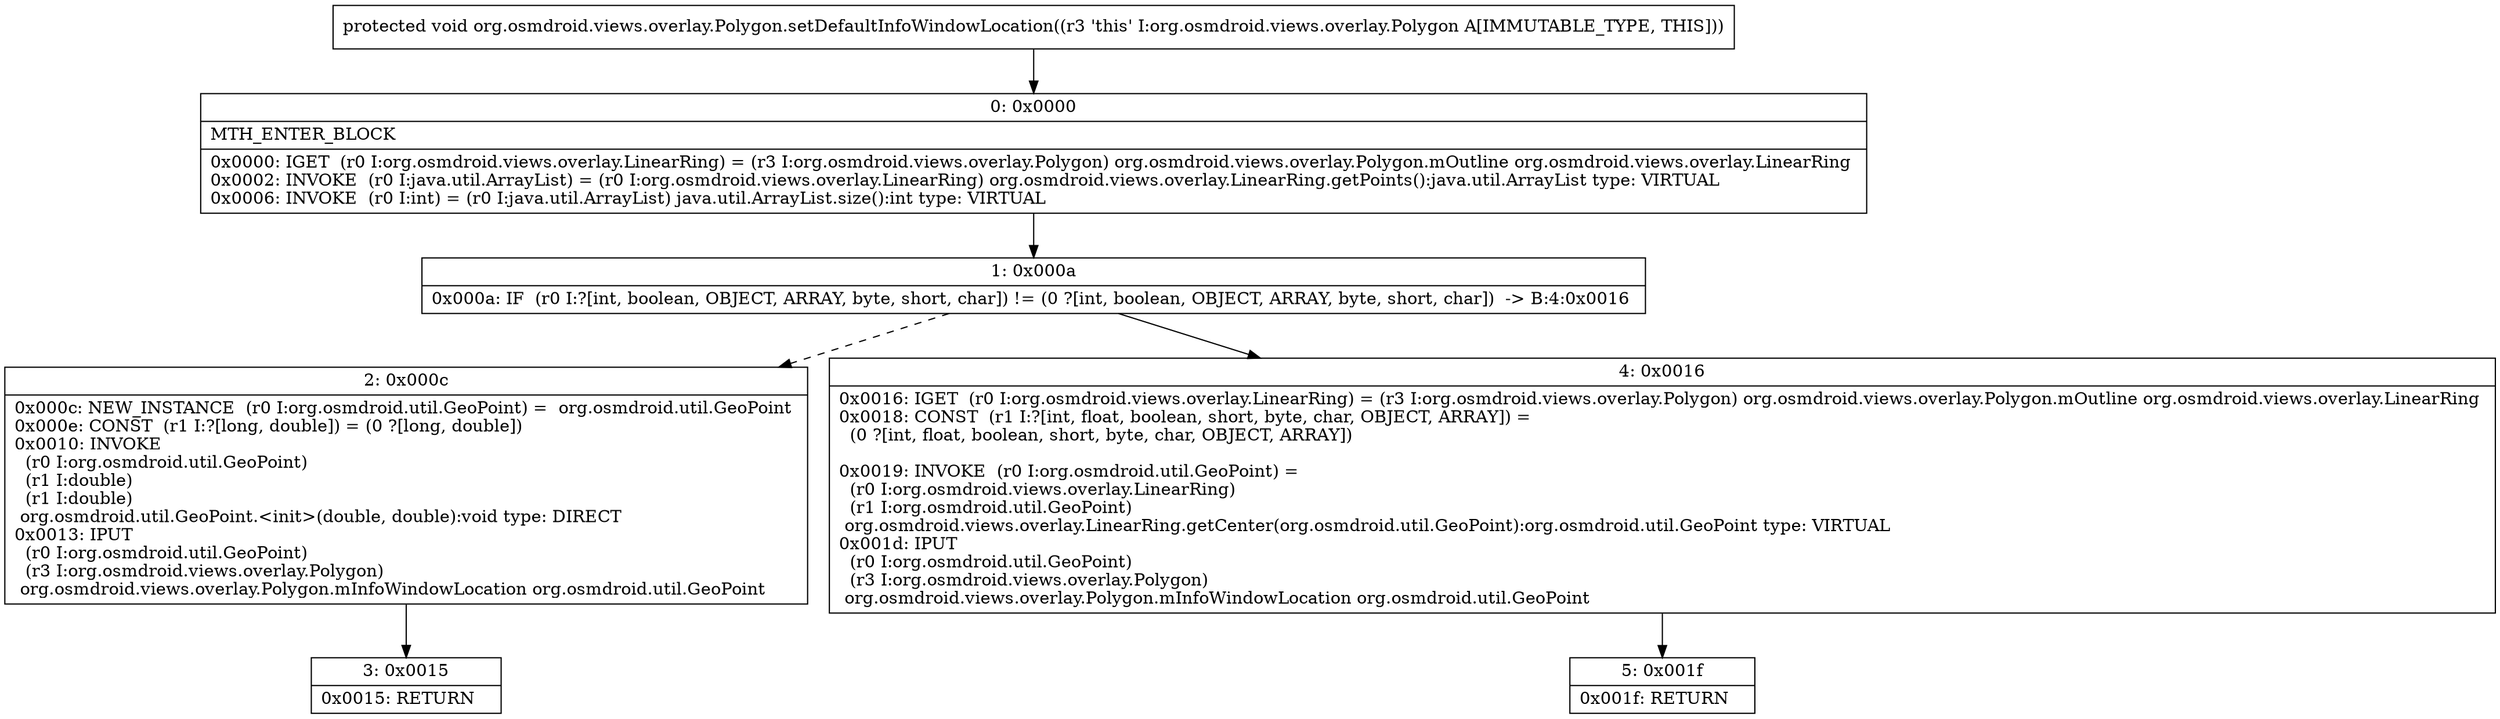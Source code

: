 digraph "CFG fororg.osmdroid.views.overlay.Polygon.setDefaultInfoWindowLocation()V" {
Node_0 [shape=record,label="{0\:\ 0x0000|MTH_ENTER_BLOCK\l|0x0000: IGET  (r0 I:org.osmdroid.views.overlay.LinearRing) = (r3 I:org.osmdroid.views.overlay.Polygon) org.osmdroid.views.overlay.Polygon.mOutline org.osmdroid.views.overlay.LinearRing \l0x0002: INVOKE  (r0 I:java.util.ArrayList) = (r0 I:org.osmdroid.views.overlay.LinearRing) org.osmdroid.views.overlay.LinearRing.getPoints():java.util.ArrayList type: VIRTUAL \l0x0006: INVOKE  (r0 I:int) = (r0 I:java.util.ArrayList) java.util.ArrayList.size():int type: VIRTUAL \l}"];
Node_1 [shape=record,label="{1\:\ 0x000a|0x000a: IF  (r0 I:?[int, boolean, OBJECT, ARRAY, byte, short, char]) != (0 ?[int, boolean, OBJECT, ARRAY, byte, short, char])  \-\> B:4:0x0016 \l}"];
Node_2 [shape=record,label="{2\:\ 0x000c|0x000c: NEW_INSTANCE  (r0 I:org.osmdroid.util.GeoPoint) =  org.osmdroid.util.GeoPoint \l0x000e: CONST  (r1 I:?[long, double]) = (0 ?[long, double]) \l0x0010: INVOKE  \l  (r0 I:org.osmdroid.util.GeoPoint)\l  (r1 I:double)\l  (r1 I:double)\l org.osmdroid.util.GeoPoint.\<init\>(double, double):void type: DIRECT \l0x0013: IPUT  \l  (r0 I:org.osmdroid.util.GeoPoint)\l  (r3 I:org.osmdroid.views.overlay.Polygon)\l org.osmdroid.views.overlay.Polygon.mInfoWindowLocation org.osmdroid.util.GeoPoint \l}"];
Node_3 [shape=record,label="{3\:\ 0x0015|0x0015: RETURN   \l}"];
Node_4 [shape=record,label="{4\:\ 0x0016|0x0016: IGET  (r0 I:org.osmdroid.views.overlay.LinearRing) = (r3 I:org.osmdroid.views.overlay.Polygon) org.osmdroid.views.overlay.Polygon.mOutline org.osmdroid.views.overlay.LinearRing \l0x0018: CONST  (r1 I:?[int, float, boolean, short, byte, char, OBJECT, ARRAY]) = \l  (0 ?[int, float, boolean, short, byte, char, OBJECT, ARRAY])\l \l0x0019: INVOKE  (r0 I:org.osmdroid.util.GeoPoint) = \l  (r0 I:org.osmdroid.views.overlay.LinearRing)\l  (r1 I:org.osmdroid.util.GeoPoint)\l org.osmdroid.views.overlay.LinearRing.getCenter(org.osmdroid.util.GeoPoint):org.osmdroid.util.GeoPoint type: VIRTUAL \l0x001d: IPUT  \l  (r0 I:org.osmdroid.util.GeoPoint)\l  (r3 I:org.osmdroid.views.overlay.Polygon)\l org.osmdroid.views.overlay.Polygon.mInfoWindowLocation org.osmdroid.util.GeoPoint \l}"];
Node_5 [shape=record,label="{5\:\ 0x001f|0x001f: RETURN   \l}"];
MethodNode[shape=record,label="{protected void org.osmdroid.views.overlay.Polygon.setDefaultInfoWindowLocation((r3 'this' I:org.osmdroid.views.overlay.Polygon A[IMMUTABLE_TYPE, THIS])) }"];
MethodNode -> Node_0;
Node_0 -> Node_1;
Node_1 -> Node_2[style=dashed];
Node_1 -> Node_4;
Node_2 -> Node_3;
Node_4 -> Node_5;
}


